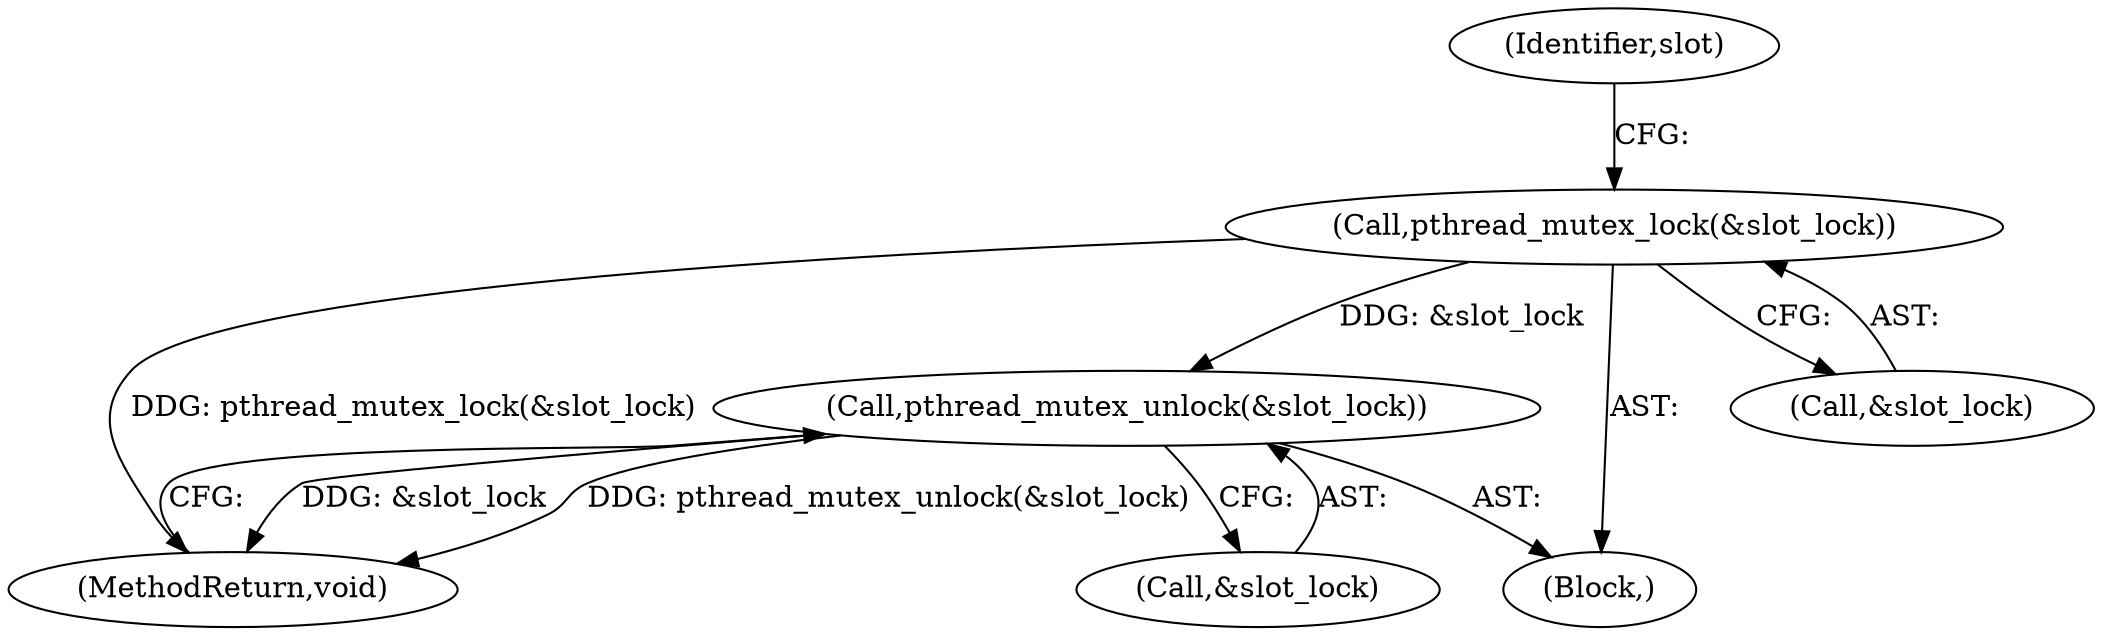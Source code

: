 digraph "0_Android_472271b153c5dc53c28beac55480a8d8434b2d5c_34@API" {
"1000105" [label="(Call,pthread_mutex_lock(&slot_lock))"];
"1000243" [label="(Call,pthread_mutex_unlock(&slot_lock))"];
"1000246" [label="(MethodReturn,void)"];
"1000105" [label="(Call,pthread_mutex_lock(&slot_lock))"];
"1000104" [label="(Block,)"];
"1000110" [label="(Identifier,slot)"];
"1000244" [label="(Call,&slot_lock)"];
"1000106" [label="(Call,&slot_lock)"];
"1000243" [label="(Call,pthread_mutex_unlock(&slot_lock))"];
"1000105" -> "1000104"  [label="AST: "];
"1000105" -> "1000106"  [label="CFG: "];
"1000106" -> "1000105"  [label="AST: "];
"1000110" -> "1000105"  [label="CFG: "];
"1000105" -> "1000246"  [label="DDG: pthread_mutex_lock(&slot_lock)"];
"1000105" -> "1000243"  [label="DDG: &slot_lock"];
"1000243" -> "1000104"  [label="AST: "];
"1000243" -> "1000244"  [label="CFG: "];
"1000244" -> "1000243"  [label="AST: "];
"1000246" -> "1000243"  [label="CFG: "];
"1000243" -> "1000246"  [label="DDG: &slot_lock"];
"1000243" -> "1000246"  [label="DDG: pthread_mutex_unlock(&slot_lock)"];
}
